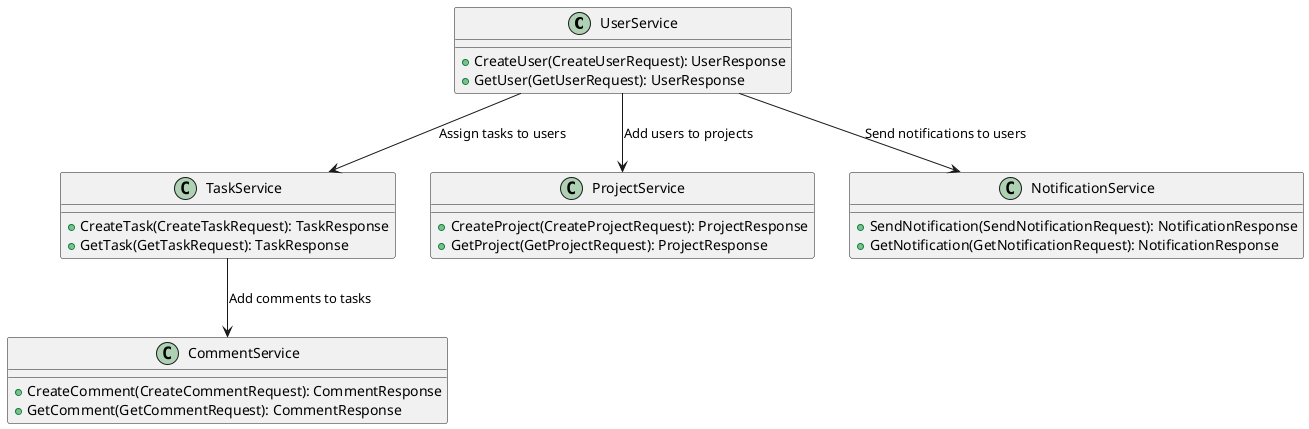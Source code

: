 @startuml
!define RECTANGLE class

RECTANGLE UserService {
  + CreateUser(CreateUserRequest): UserResponse
  + GetUser(GetUserRequest): UserResponse
}

RECTANGLE TaskService {
  + CreateTask(CreateTaskRequest): TaskResponse
  + GetTask(GetTaskRequest): TaskResponse
}

RECTANGLE ProjectService {
  + CreateProject(CreateProjectRequest): ProjectResponse
  + GetProject(GetProjectRequest): ProjectResponse
}

RECTANGLE CommentService {
  + CreateComment(CreateCommentRequest): CommentResponse
  + GetComment(GetCommentRequest): CommentResponse
}

RECTANGLE NotificationService {
  + SendNotification(SendNotificationRequest): NotificationResponse
  + GetNotification(GetNotificationRequest): NotificationResponse
}

UserService --> TaskService : Assign tasks to users
UserService --> ProjectService : Add users to projects
TaskService --> CommentService : Add comments to tasks
UserService --> NotificationService : Send notifications to users

@enduml
